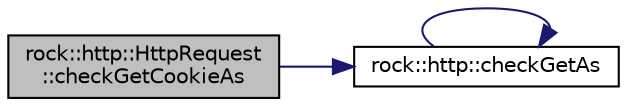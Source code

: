 digraph "rock::http::HttpRequest::checkGetCookieAs"
{
 // LATEX_PDF_SIZE
  edge [fontname="Helvetica",fontsize="10",labelfontname="Helvetica",labelfontsize="10"];
  node [fontname="Helvetica",fontsize="10",shape=record];
  rankdir="LR";
  Node1 [label="rock::http::HttpRequest\l::checkGetCookieAs",height=0.2,width=0.4,color="black", fillcolor="grey75", style="filled", fontcolor="black",tooltip="检查并获取HTTP请求的Cookie参数"];
  Node1 -> Node2 [color="midnightblue",fontsize="10",style="solid",fontname="Helvetica"];
  Node2 [label="rock::http::checkGetAs",height=0.2,width=0.4,color="black", fillcolor="white", style="filled",URL="$http_8h.html#ae706fa797ef4b8066246dccc0a905f46",tooltip="获取Map中的key值,并转成对应类型,返回是否成功"];
  Node2 -> Node2 [color="midnightblue",fontsize="10",style="solid",fontname="Helvetica"];
}
